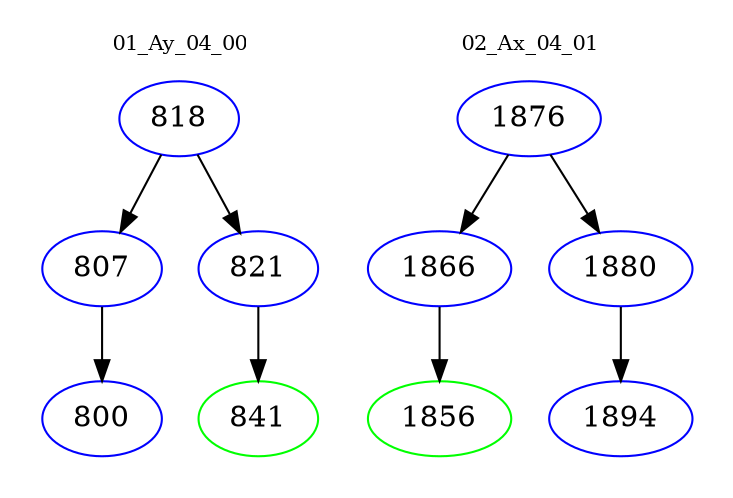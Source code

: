 digraph{
subgraph cluster_0 {
color = white
label = "01_Ay_04_00";
fontsize=10;
T0_818 [label="818", color="blue"]
T0_818 -> T0_807 [color="black"]
T0_807 [label="807", color="blue"]
T0_807 -> T0_800 [color="black"]
T0_800 [label="800", color="blue"]
T0_818 -> T0_821 [color="black"]
T0_821 [label="821", color="blue"]
T0_821 -> T0_841 [color="black"]
T0_841 [label="841", color="green"]
}
subgraph cluster_1 {
color = white
label = "02_Ax_04_01";
fontsize=10;
T1_1876 [label="1876", color="blue"]
T1_1876 -> T1_1866 [color="black"]
T1_1866 [label="1866", color="blue"]
T1_1866 -> T1_1856 [color="black"]
T1_1856 [label="1856", color="green"]
T1_1876 -> T1_1880 [color="black"]
T1_1880 [label="1880", color="blue"]
T1_1880 -> T1_1894 [color="black"]
T1_1894 [label="1894", color="blue"]
}
}
